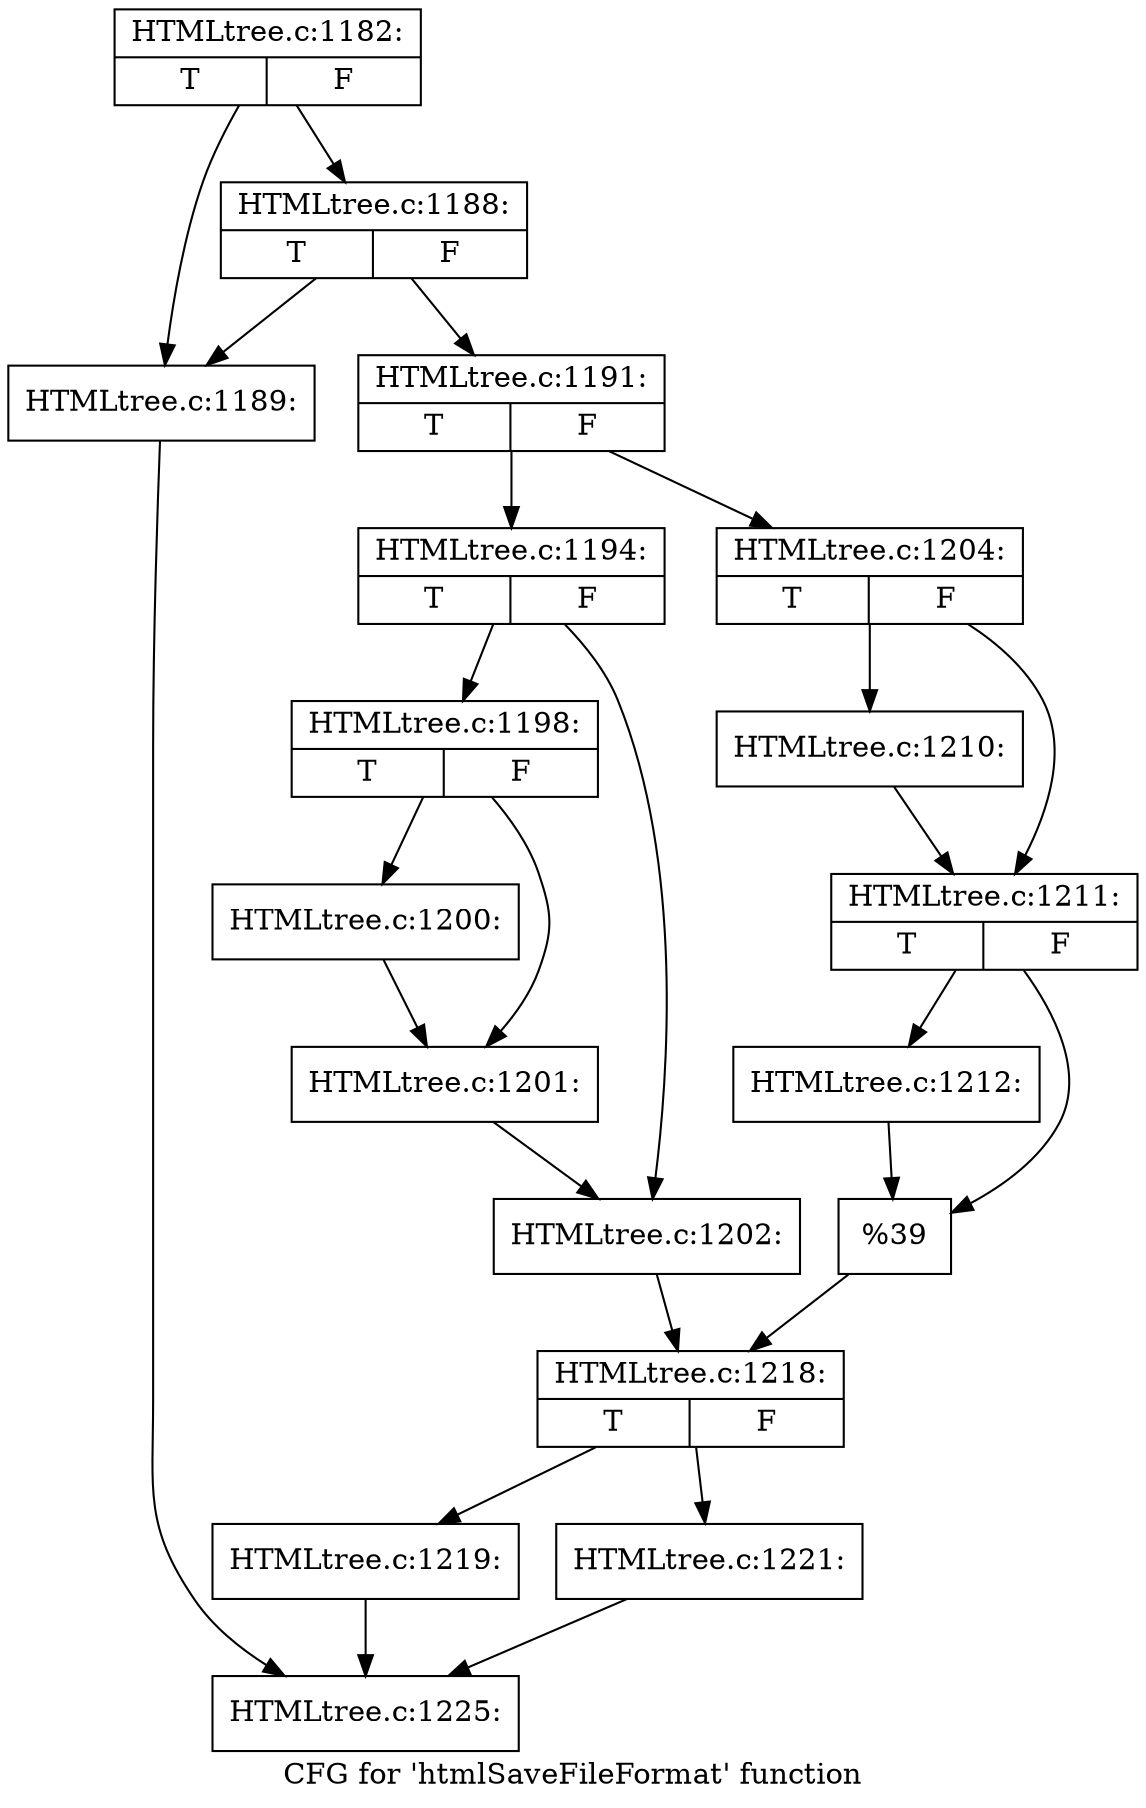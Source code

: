 digraph "CFG for 'htmlSaveFileFormat' function" {
	label="CFG for 'htmlSaveFileFormat' function";

	Node0x560912f86b80 [shape=record,label="{HTMLtree.c:1182:|{<s0>T|<s1>F}}"];
	Node0x560912f86b80 -> Node0x560912f8fa30;
	Node0x560912f86b80 -> Node0x560912f8fad0;
	Node0x560912f8fad0 [shape=record,label="{HTMLtree.c:1188:|{<s0>T|<s1>F}}"];
	Node0x560912f8fad0 -> Node0x560912f8fa30;
	Node0x560912f8fad0 -> Node0x560912f8fa80;
	Node0x560912f8fa30 [shape=record,label="{HTMLtree.c:1189:}"];
	Node0x560912f8fa30 -> Node0x560912f8b030;
	Node0x560912f8fa80 [shape=record,label="{HTMLtree.c:1191:|{<s0>T|<s1>F}}"];
	Node0x560912f8fa80 -> Node0x560912f90290;
	Node0x560912f8fa80 -> Node0x560912f90330;
	Node0x560912f90290 [shape=record,label="{HTMLtree.c:1194:|{<s0>T|<s1>F}}"];
	Node0x560912f90290 -> Node0x560912f90b90;
	Node0x560912f90290 -> Node0x560912f90be0;
	Node0x560912f90b90 [shape=record,label="{HTMLtree.c:1198:|{<s0>T|<s1>F}}"];
	Node0x560912f90b90 -> Node0x560912f91170;
	Node0x560912f90b90 -> Node0x560912f911c0;
	Node0x560912f91170 [shape=record,label="{HTMLtree.c:1200:}"];
	Node0x560912f91170 -> Node0x560912f911c0;
	Node0x560912f911c0 [shape=record,label="{HTMLtree.c:1201:}"];
	Node0x560912f911c0 -> Node0x560912f90be0;
	Node0x560912f90be0 [shape=record,label="{HTMLtree.c:1202:}"];
	Node0x560912f90be0 -> Node0x560912f902e0;
	Node0x560912f90330 [shape=record,label="{HTMLtree.c:1204:|{<s0>T|<s1>F}}"];
	Node0x560912f90330 -> Node0x560912f91d20;
	Node0x560912f90330 -> Node0x560912f91d70;
	Node0x560912f91d20 [shape=record,label="{HTMLtree.c:1210:}"];
	Node0x560912f91d20 -> Node0x560912f91d70;
	Node0x560912f91d70 [shape=record,label="{HTMLtree.c:1211:|{<s0>T|<s1>F}}"];
	Node0x560912f91d70 -> Node0x560912f922c0;
	Node0x560912f91d70 -> Node0x560912f92310;
	Node0x560912f922c0 [shape=record,label="{HTMLtree.c:1212:}"];
	Node0x560912f922c0 -> Node0x560912f92310;
	Node0x560912f92310 [shape=record,label="{%39}"];
	Node0x560912f92310 -> Node0x560912f902e0;
	Node0x560912f902e0 [shape=record,label="{HTMLtree.c:1218:|{<s0>T|<s1>F}}"];
	Node0x560912f902e0 -> Node0x560912f92c70;
	Node0x560912f902e0 -> Node0x560912f92cc0;
	Node0x560912f92c70 [shape=record,label="{HTMLtree.c:1219:}"];
	Node0x560912f92c70 -> Node0x560912f8b030;
	Node0x560912f92cc0 [shape=record,label="{HTMLtree.c:1221:}"];
	Node0x560912f92cc0 -> Node0x560912f8b030;
	Node0x560912f8b030 [shape=record,label="{HTMLtree.c:1225:}"];
}
